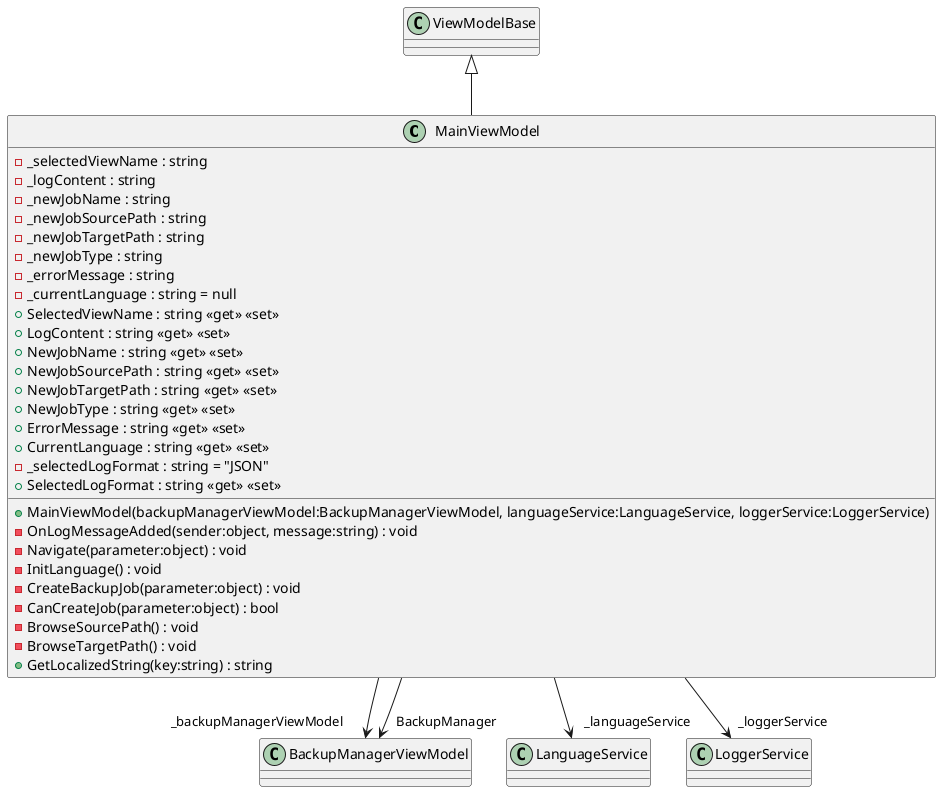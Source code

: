@startuml
class MainViewModel {
    - _selectedViewName : string
    - _logContent : string
    - _newJobName : string
    - _newJobSourcePath : string
    - _newJobTargetPath : string
    - _newJobType : string
    - _errorMessage : string
    - _currentLanguage : string = null
    + MainViewModel(backupManagerViewModel:BackupManagerViewModel, languageService:LanguageService, loggerService:LoggerService)
    - OnLogMessageAdded(sender:object, message:string) : void
    + SelectedViewName : string <<get>> <<set>>
    + LogContent : string <<get>> <<set>>
    + NewJobName : string <<get>> <<set>>
    + NewJobSourcePath : string <<get>> <<set>>
    + NewJobTargetPath : string <<get>> <<set>>
    + NewJobType : string <<get>> <<set>>
    + ErrorMessage : string <<get>> <<set>>
    + CurrentLanguage : string <<get>> <<set>>
    - _selectedLogFormat : string = "JSON"
    + SelectedLogFormat : string <<get>> <<set>>
    - Navigate(parameter:object) : void
    - InitLanguage() : void
    - CreateBackupJob(parameter:object) : void
    - CanCreateJob(parameter:object) : bool
    - BrowseSourcePath() : void
    - BrowseTargetPath() : void
    + GetLocalizedString(key:string) : string
}
ViewModelBase <|-- MainViewModel
MainViewModel --> "_backupManagerViewModel" BackupManagerViewModel
MainViewModel --> "_languageService" LanguageService
MainViewModel --> "_loggerService" LoggerService
MainViewModel --> "BackupManager" BackupManagerViewModel
@enduml
